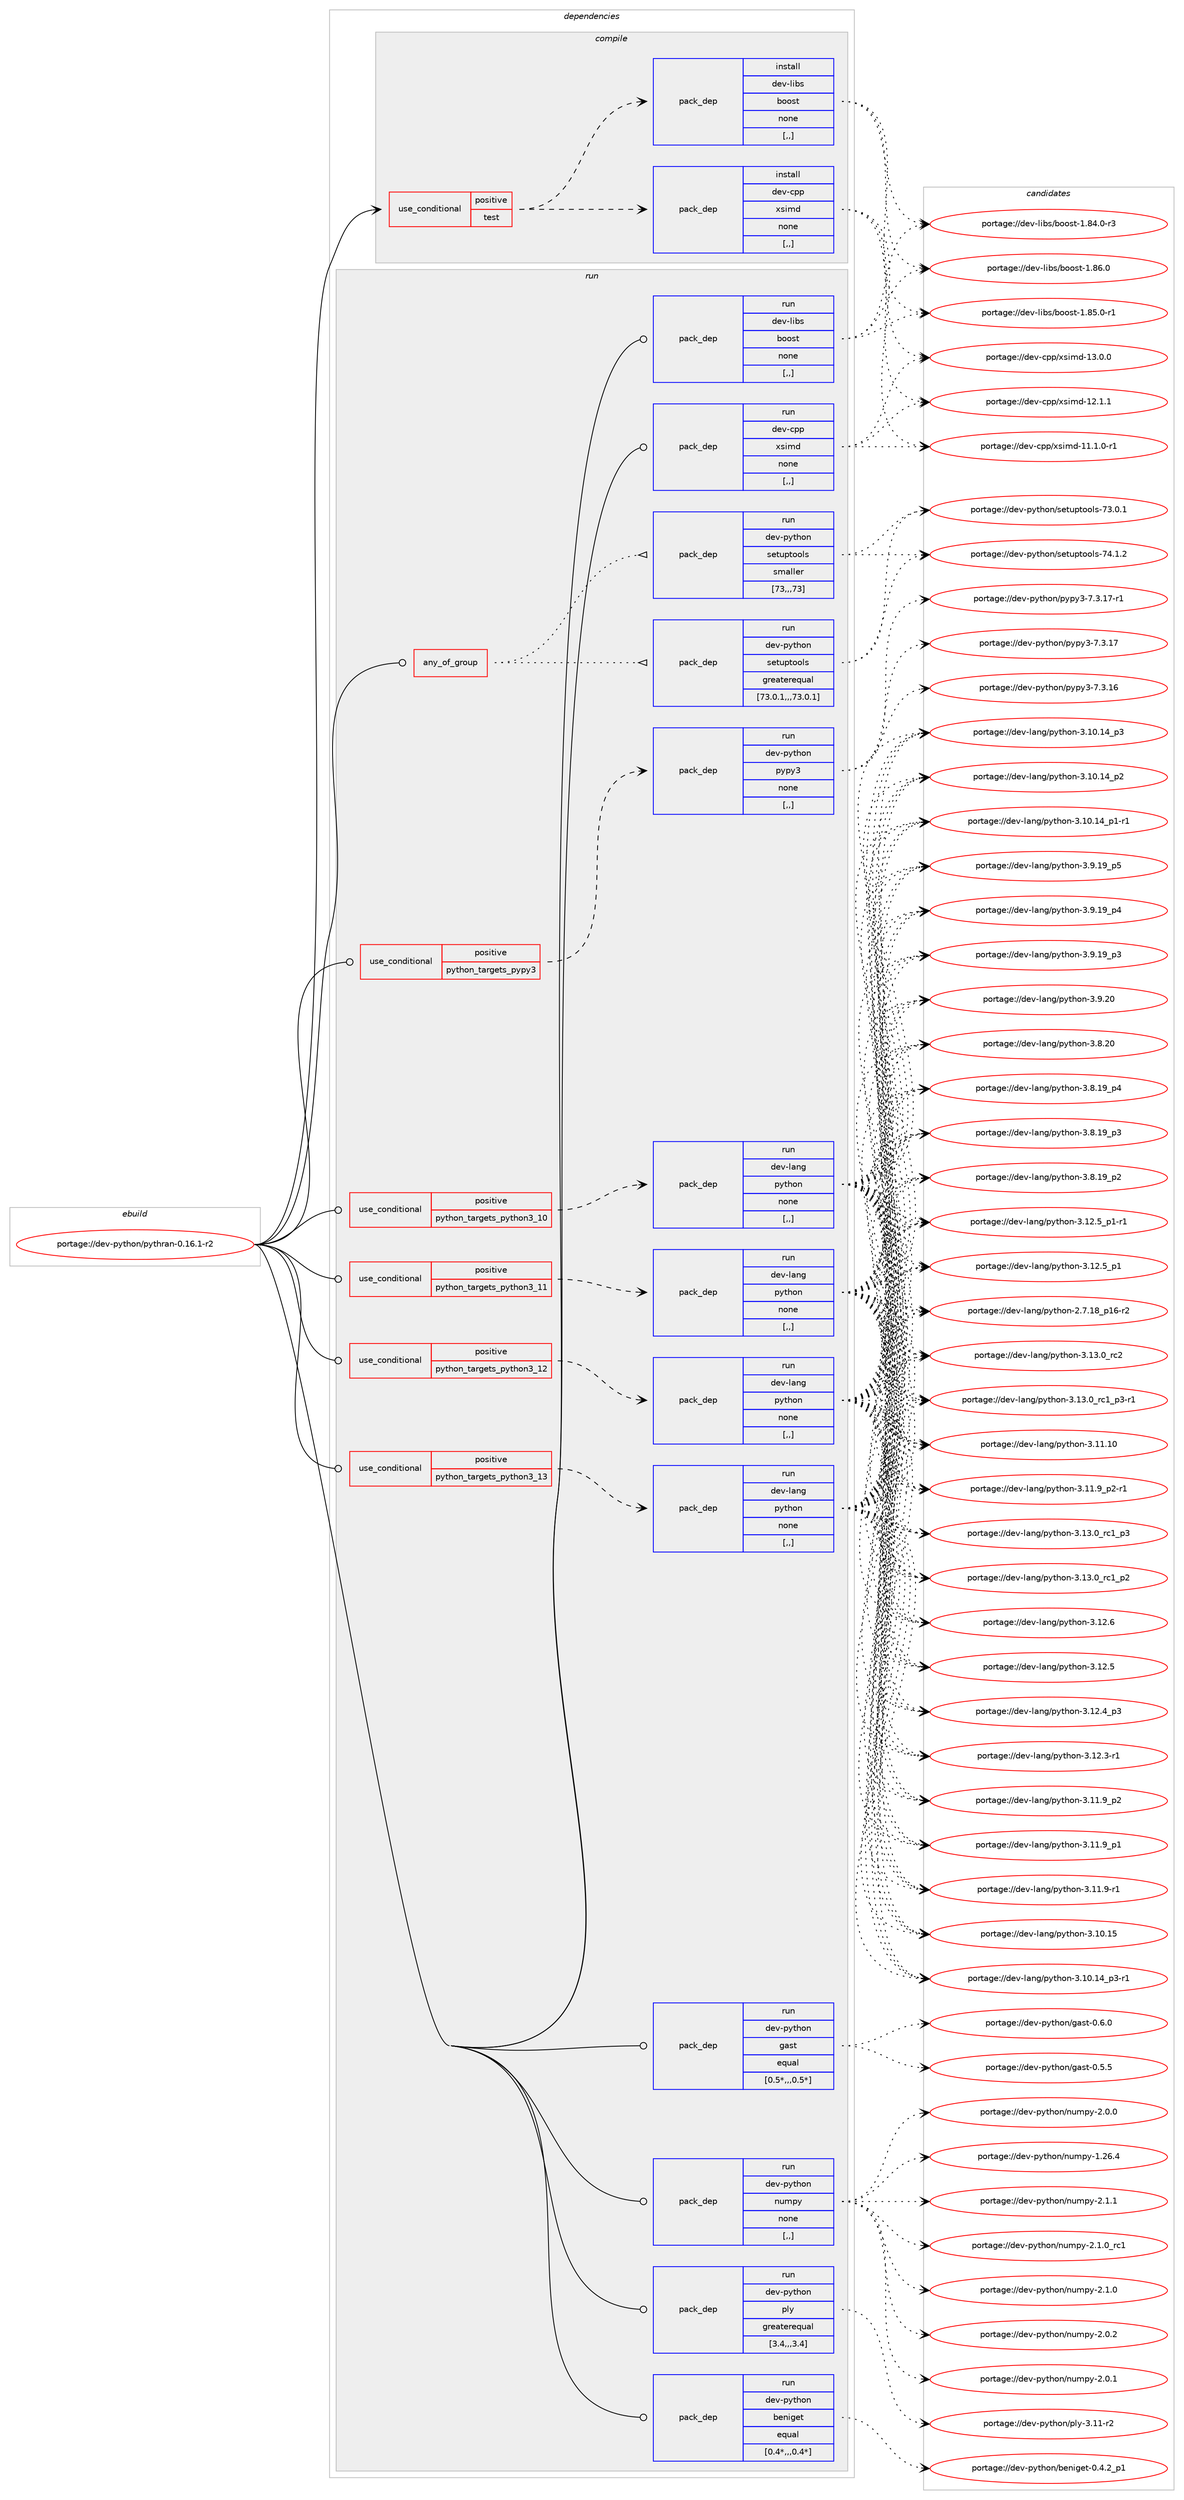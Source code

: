 digraph prolog {

# *************
# Graph options
# *************

newrank=true;
concentrate=true;
compound=true;
graph [rankdir=LR,fontname=Helvetica,fontsize=10,ranksep=1.5];#, ranksep=2.5, nodesep=0.2];
edge  [arrowhead=vee];
node  [fontname=Helvetica,fontsize=10];

# **********
# The ebuild
# **********

subgraph cluster_leftcol {
color=gray;
label=<<i>ebuild</i>>;
id [label="portage://dev-python/pythran-0.16.1-r2", color=red, width=4, href="../dev-python/pythran-0.16.1-r2.svg"];
}

# ****************
# The dependencies
# ****************

subgraph cluster_midcol {
color=gray;
label=<<i>dependencies</i>>;
subgraph cluster_compile {
fillcolor="#eeeeee";
style=filled;
label=<<i>compile</i>>;
subgraph cond169102 {
dependency655841 [label=<<TABLE BORDER="0" CELLBORDER="1" CELLSPACING="0" CELLPADDING="4"><TR><TD ROWSPAN="3" CELLPADDING="10">use_conditional</TD></TR><TR><TD>positive</TD></TR><TR><TD>test</TD></TR></TABLE>>, shape=none, color=red];
subgraph pack481880 {
dependency655842 [label=<<TABLE BORDER="0" CELLBORDER="1" CELLSPACING="0" CELLPADDING="4" WIDTH="220"><TR><TD ROWSPAN="6" CELLPADDING="30">pack_dep</TD></TR><TR><TD WIDTH="110">install</TD></TR><TR><TD>dev-libs</TD></TR><TR><TD>boost</TD></TR><TR><TD>none</TD></TR><TR><TD>[,,]</TD></TR></TABLE>>, shape=none, color=blue];
}
dependency655841:e -> dependency655842:w [weight=20,style="dashed",arrowhead="vee"];
subgraph pack481881 {
dependency655843 [label=<<TABLE BORDER="0" CELLBORDER="1" CELLSPACING="0" CELLPADDING="4" WIDTH="220"><TR><TD ROWSPAN="6" CELLPADDING="30">pack_dep</TD></TR><TR><TD WIDTH="110">install</TD></TR><TR><TD>dev-cpp</TD></TR><TR><TD>xsimd</TD></TR><TR><TD>none</TD></TR><TR><TD>[,,]</TD></TR></TABLE>>, shape=none, color=blue];
}
dependency655841:e -> dependency655843:w [weight=20,style="dashed",arrowhead="vee"];
}
id:e -> dependency655841:w [weight=20,style="solid",arrowhead="vee"];
}
subgraph cluster_compileandrun {
fillcolor="#eeeeee";
style=filled;
label=<<i>compile and run</i>>;
}
subgraph cluster_run {
fillcolor="#eeeeee";
style=filled;
label=<<i>run</i>>;
subgraph any4478 {
dependency655844 [label=<<TABLE BORDER="0" CELLBORDER="1" CELLSPACING="0" CELLPADDING="4"><TR><TD CELLPADDING="10">any_of_group</TD></TR></TABLE>>, shape=none, color=red];subgraph pack481882 {
dependency655845 [label=<<TABLE BORDER="0" CELLBORDER="1" CELLSPACING="0" CELLPADDING="4" WIDTH="220"><TR><TD ROWSPAN="6" CELLPADDING="30">pack_dep</TD></TR><TR><TD WIDTH="110">run</TD></TR><TR><TD>dev-python</TD></TR><TR><TD>setuptools</TD></TR><TR><TD>smaller</TD></TR><TR><TD>[73,,,73]</TD></TR></TABLE>>, shape=none, color=blue];
}
dependency655844:e -> dependency655845:w [weight=20,style="dotted",arrowhead="oinv"];
subgraph pack481883 {
dependency655846 [label=<<TABLE BORDER="0" CELLBORDER="1" CELLSPACING="0" CELLPADDING="4" WIDTH="220"><TR><TD ROWSPAN="6" CELLPADDING="30">pack_dep</TD></TR><TR><TD WIDTH="110">run</TD></TR><TR><TD>dev-python</TD></TR><TR><TD>setuptools</TD></TR><TR><TD>greaterequal</TD></TR><TR><TD>[73.0.1,,,73.0.1]</TD></TR></TABLE>>, shape=none, color=blue];
}
dependency655844:e -> dependency655846:w [weight=20,style="dotted",arrowhead="oinv"];
}
id:e -> dependency655844:w [weight=20,style="solid",arrowhead="odot"];
subgraph cond169103 {
dependency655847 [label=<<TABLE BORDER="0" CELLBORDER="1" CELLSPACING="0" CELLPADDING="4"><TR><TD ROWSPAN="3" CELLPADDING="10">use_conditional</TD></TR><TR><TD>positive</TD></TR><TR><TD>python_targets_pypy3</TD></TR></TABLE>>, shape=none, color=red];
subgraph pack481884 {
dependency655848 [label=<<TABLE BORDER="0" CELLBORDER="1" CELLSPACING="0" CELLPADDING="4" WIDTH="220"><TR><TD ROWSPAN="6" CELLPADDING="30">pack_dep</TD></TR><TR><TD WIDTH="110">run</TD></TR><TR><TD>dev-python</TD></TR><TR><TD>pypy3</TD></TR><TR><TD>none</TD></TR><TR><TD>[,,]</TD></TR></TABLE>>, shape=none, color=blue];
}
dependency655847:e -> dependency655848:w [weight=20,style="dashed",arrowhead="vee"];
}
id:e -> dependency655847:w [weight=20,style="solid",arrowhead="odot"];
subgraph cond169104 {
dependency655849 [label=<<TABLE BORDER="0" CELLBORDER="1" CELLSPACING="0" CELLPADDING="4"><TR><TD ROWSPAN="3" CELLPADDING="10">use_conditional</TD></TR><TR><TD>positive</TD></TR><TR><TD>python_targets_python3_10</TD></TR></TABLE>>, shape=none, color=red];
subgraph pack481885 {
dependency655850 [label=<<TABLE BORDER="0" CELLBORDER="1" CELLSPACING="0" CELLPADDING="4" WIDTH="220"><TR><TD ROWSPAN="6" CELLPADDING="30">pack_dep</TD></TR><TR><TD WIDTH="110">run</TD></TR><TR><TD>dev-lang</TD></TR><TR><TD>python</TD></TR><TR><TD>none</TD></TR><TR><TD>[,,]</TD></TR></TABLE>>, shape=none, color=blue];
}
dependency655849:e -> dependency655850:w [weight=20,style="dashed",arrowhead="vee"];
}
id:e -> dependency655849:w [weight=20,style="solid",arrowhead="odot"];
subgraph cond169105 {
dependency655851 [label=<<TABLE BORDER="0" CELLBORDER="1" CELLSPACING="0" CELLPADDING="4"><TR><TD ROWSPAN="3" CELLPADDING="10">use_conditional</TD></TR><TR><TD>positive</TD></TR><TR><TD>python_targets_python3_11</TD></TR></TABLE>>, shape=none, color=red];
subgraph pack481886 {
dependency655852 [label=<<TABLE BORDER="0" CELLBORDER="1" CELLSPACING="0" CELLPADDING="4" WIDTH="220"><TR><TD ROWSPAN="6" CELLPADDING="30">pack_dep</TD></TR><TR><TD WIDTH="110">run</TD></TR><TR><TD>dev-lang</TD></TR><TR><TD>python</TD></TR><TR><TD>none</TD></TR><TR><TD>[,,]</TD></TR></TABLE>>, shape=none, color=blue];
}
dependency655851:e -> dependency655852:w [weight=20,style="dashed",arrowhead="vee"];
}
id:e -> dependency655851:w [weight=20,style="solid",arrowhead="odot"];
subgraph cond169106 {
dependency655853 [label=<<TABLE BORDER="0" CELLBORDER="1" CELLSPACING="0" CELLPADDING="4"><TR><TD ROWSPAN="3" CELLPADDING="10">use_conditional</TD></TR><TR><TD>positive</TD></TR><TR><TD>python_targets_python3_12</TD></TR></TABLE>>, shape=none, color=red];
subgraph pack481887 {
dependency655854 [label=<<TABLE BORDER="0" CELLBORDER="1" CELLSPACING="0" CELLPADDING="4" WIDTH="220"><TR><TD ROWSPAN="6" CELLPADDING="30">pack_dep</TD></TR><TR><TD WIDTH="110">run</TD></TR><TR><TD>dev-lang</TD></TR><TR><TD>python</TD></TR><TR><TD>none</TD></TR><TR><TD>[,,]</TD></TR></TABLE>>, shape=none, color=blue];
}
dependency655853:e -> dependency655854:w [weight=20,style="dashed",arrowhead="vee"];
}
id:e -> dependency655853:w [weight=20,style="solid",arrowhead="odot"];
subgraph cond169107 {
dependency655855 [label=<<TABLE BORDER="0" CELLBORDER="1" CELLSPACING="0" CELLPADDING="4"><TR><TD ROWSPAN="3" CELLPADDING="10">use_conditional</TD></TR><TR><TD>positive</TD></TR><TR><TD>python_targets_python3_13</TD></TR></TABLE>>, shape=none, color=red];
subgraph pack481888 {
dependency655856 [label=<<TABLE BORDER="0" CELLBORDER="1" CELLSPACING="0" CELLPADDING="4" WIDTH="220"><TR><TD ROWSPAN="6" CELLPADDING="30">pack_dep</TD></TR><TR><TD WIDTH="110">run</TD></TR><TR><TD>dev-lang</TD></TR><TR><TD>python</TD></TR><TR><TD>none</TD></TR><TR><TD>[,,]</TD></TR></TABLE>>, shape=none, color=blue];
}
dependency655855:e -> dependency655856:w [weight=20,style="dashed",arrowhead="vee"];
}
id:e -> dependency655855:w [weight=20,style="solid",arrowhead="odot"];
subgraph pack481889 {
dependency655857 [label=<<TABLE BORDER="0" CELLBORDER="1" CELLSPACING="0" CELLPADDING="4" WIDTH="220"><TR><TD ROWSPAN="6" CELLPADDING="30">pack_dep</TD></TR><TR><TD WIDTH="110">run</TD></TR><TR><TD>dev-cpp</TD></TR><TR><TD>xsimd</TD></TR><TR><TD>none</TD></TR><TR><TD>[,,]</TD></TR></TABLE>>, shape=none, color=blue];
}
id:e -> dependency655857:w [weight=20,style="solid",arrowhead="odot"];
subgraph pack481890 {
dependency655858 [label=<<TABLE BORDER="0" CELLBORDER="1" CELLSPACING="0" CELLPADDING="4" WIDTH="220"><TR><TD ROWSPAN="6" CELLPADDING="30">pack_dep</TD></TR><TR><TD WIDTH="110">run</TD></TR><TR><TD>dev-libs</TD></TR><TR><TD>boost</TD></TR><TR><TD>none</TD></TR><TR><TD>[,,]</TD></TR></TABLE>>, shape=none, color=blue];
}
id:e -> dependency655858:w [weight=20,style="solid",arrowhead="odot"];
subgraph pack481891 {
dependency655859 [label=<<TABLE BORDER="0" CELLBORDER="1" CELLSPACING="0" CELLPADDING="4" WIDTH="220"><TR><TD ROWSPAN="6" CELLPADDING="30">pack_dep</TD></TR><TR><TD WIDTH="110">run</TD></TR><TR><TD>dev-python</TD></TR><TR><TD>beniget</TD></TR><TR><TD>equal</TD></TR><TR><TD>[0.4*,,,0.4*]</TD></TR></TABLE>>, shape=none, color=blue];
}
id:e -> dependency655859:w [weight=20,style="solid",arrowhead="odot"];
subgraph pack481892 {
dependency655860 [label=<<TABLE BORDER="0" CELLBORDER="1" CELLSPACING="0" CELLPADDING="4" WIDTH="220"><TR><TD ROWSPAN="6" CELLPADDING="30">pack_dep</TD></TR><TR><TD WIDTH="110">run</TD></TR><TR><TD>dev-python</TD></TR><TR><TD>gast</TD></TR><TR><TD>equal</TD></TR><TR><TD>[0.5*,,,0.5*]</TD></TR></TABLE>>, shape=none, color=blue];
}
id:e -> dependency655860:w [weight=20,style="solid",arrowhead="odot"];
subgraph pack481893 {
dependency655861 [label=<<TABLE BORDER="0" CELLBORDER="1" CELLSPACING="0" CELLPADDING="4" WIDTH="220"><TR><TD ROWSPAN="6" CELLPADDING="30">pack_dep</TD></TR><TR><TD WIDTH="110">run</TD></TR><TR><TD>dev-python</TD></TR><TR><TD>numpy</TD></TR><TR><TD>none</TD></TR><TR><TD>[,,]</TD></TR></TABLE>>, shape=none, color=blue];
}
id:e -> dependency655861:w [weight=20,style="solid",arrowhead="odot"];
subgraph pack481894 {
dependency655862 [label=<<TABLE BORDER="0" CELLBORDER="1" CELLSPACING="0" CELLPADDING="4" WIDTH="220"><TR><TD ROWSPAN="6" CELLPADDING="30">pack_dep</TD></TR><TR><TD WIDTH="110">run</TD></TR><TR><TD>dev-python</TD></TR><TR><TD>ply</TD></TR><TR><TD>greaterequal</TD></TR><TR><TD>[3.4,,,3.4]</TD></TR></TABLE>>, shape=none, color=blue];
}
id:e -> dependency655862:w [weight=20,style="solid",arrowhead="odot"];
}
}

# **************
# The candidates
# **************

subgraph cluster_choices {
rank=same;
color=gray;
label=<<i>candidates</i>>;

subgraph choice481880 {
color=black;
nodesep=1;
choice1001011184510810598115479811111111511645494656544648 [label="portage://dev-libs/boost-1.86.0", color=red, width=4,href="../dev-libs/boost-1.86.0.svg"];
choice10010111845108105981154798111111115116454946565346484511449 [label="portage://dev-libs/boost-1.85.0-r1", color=red, width=4,href="../dev-libs/boost-1.85.0-r1.svg"];
choice10010111845108105981154798111111115116454946565246484511451 [label="portage://dev-libs/boost-1.84.0-r3", color=red, width=4,href="../dev-libs/boost-1.84.0-r3.svg"];
dependency655842:e -> choice1001011184510810598115479811111111511645494656544648:w [style=dotted,weight="100"];
dependency655842:e -> choice10010111845108105981154798111111115116454946565346484511449:w [style=dotted,weight="100"];
dependency655842:e -> choice10010111845108105981154798111111115116454946565246484511451:w [style=dotted,weight="100"];
}
subgraph choice481881 {
color=black;
nodesep=1;
choice10010111845991121124712011510510910045495146484648 [label="portage://dev-cpp/xsimd-13.0.0", color=red, width=4,href="../dev-cpp/xsimd-13.0.0.svg"];
choice10010111845991121124712011510510910045495046494649 [label="portage://dev-cpp/xsimd-12.1.1", color=red, width=4,href="../dev-cpp/xsimd-12.1.1.svg"];
choice100101118459911211247120115105109100454949464946484511449 [label="portage://dev-cpp/xsimd-11.1.0-r1", color=red, width=4,href="../dev-cpp/xsimd-11.1.0-r1.svg"];
dependency655843:e -> choice10010111845991121124712011510510910045495146484648:w [style=dotted,weight="100"];
dependency655843:e -> choice10010111845991121124712011510510910045495046494649:w [style=dotted,weight="100"];
dependency655843:e -> choice100101118459911211247120115105109100454949464946484511449:w [style=dotted,weight="100"];
}
subgraph choice481882 {
color=black;
nodesep=1;
choice100101118451121211161041111104711510111611711211611111110811545555246494650 [label="portage://dev-python/setuptools-74.1.2", color=red, width=4,href="../dev-python/setuptools-74.1.2.svg"];
choice100101118451121211161041111104711510111611711211611111110811545555146484649 [label="portage://dev-python/setuptools-73.0.1", color=red, width=4,href="../dev-python/setuptools-73.0.1.svg"];
dependency655845:e -> choice100101118451121211161041111104711510111611711211611111110811545555246494650:w [style=dotted,weight="100"];
dependency655845:e -> choice100101118451121211161041111104711510111611711211611111110811545555146484649:w [style=dotted,weight="100"];
}
subgraph choice481883 {
color=black;
nodesep=1;
choice100101118451121211161041111104711510111611711211611111110811545555246494650 [label="portage://dev-python/setuptools-74.1.2", color=red, width=4,href="../dev-python/setuptools-74.1.2.svg"];
choice100101118451121211161041111104711510111611711211611111110811545555146484649 [label="portage://dev-python/setuptools-73.0.1", color=red, width=4,href="../dev-python/setuptools-73.0.1.svg"];
dependency655846:e -> choice100101118451121211161041111104711510111611711211611111110811545555246494650:w [style=dotted,weight="100"];
dependency655846:e -> choice100101118451121211161041111104711510111611711211611111110811545555146484649:w [style=dotted,weight="100"];
}
subgraph choice481884 {
color=black;
nodesep=1;
choice100101118451121211161041111104711212111212151455546514649554511449 [label="portage://dev-python/pypy3-7.3.17-r1", color=red, width=4,href="../dev-python/pypy3-7.3.17-r1.svg"];
choice10010111845112121116104111110471121211121215145554651464955 [label="portage://dev-python/pypy3-7.3.17", color=red, width=4,href="../dev-python/pypy3-7.3.17.svg"];
choice10010111845112121116104111110471121211121215145554651464954 [label="portage://dev-python/pypy3-7.3.16", color=red, width=4,href="../dev-python/pypy3-7.3.16.svg"];
dependency655848:e -> choice100101118451121211161041111104711212111212151455546514649554511449:w [style=dotted,weight="100"];
dependency655848:e -> choice10010111845112121116104111110471121211121215145554651464955:w [style=dotted,weight="100"];
dependency655848:e -> choice10010111845112121116104111110471121211121215145554651464954:w [style=dotted,weight="100"];
}
subgraph choice481885 {
color=black;
nodesep=1;
choice10010111845108971101034711212111610411111045514649514648951149950 [label="portage://dev-lang/python-3.13.0_rc2", color=red, width=4,href="../dev-lang/python-3.13.0_rc2.svg"];
choice1001011184510897110103471121211161041111104551464951464895114994995112514511449 [label="portage://dev-lang/python-3.13.0_rc1_p3-r1", color=red, width=4,href="../dev-lang/python-3.13.0_rc1_p3-r1.svg"];
choice100101118451089711010347112121116104111110455146495146489511499499511251 [label="portage://dev-lang/python-3.13.0_rc1_p3", color=red, width=4,href="../dev-lang/python-3.13.0_rc1_p3.svg"];
choice100101118451089711010347112121116104111110455146495146489511499499511250 [label="portage://dev-lang/python-3.13.0_rc1_p2", color=red, width=4,href="../dev-lang/python-3.13.0_rc1_p2.svg"];
choice10010111845108971101034711212111610411111045514649504654 [label="portage://dev-lang/python-3.12.6", color=red, width=4,href="../dev-lang/python-3.12.6.svg"];
choice1001011184510897110103471121211161041111104551464950465395112494511449 [label="portage://dev-lang/python-3.12.5_p1-r1", color=red, width=4,href="../dev-lang/python-3.12.5_p1-r1.svg"];
choice100101118451089711010347112121116104111110455146495046539511249 [label="portage://dev-lang/python-3.12.5_p1", color=red, width=4,href="../dev-lang/python-3.12.5_p1.svg"];
choice10010111845108971101034711212111610411111045514649504653 [label="portage://dev-lang/python-3.12.5", color=red, width=4,href="../dev-lang/python-3.12.5.svg"];
choice100101118451089711010347112121116104111110455146495046529511251 [label="portage://dev-lang/python-3.12.4_p3", color=red, width=4,href="../dev-lang/python-3.12.4_p3.svg"];
choice100101118451089711010347112121116104111110455146495046514511449 [label="portage://dev-lang/python-3.12.3-r1", color=red, width=4,href="../dev-lang/python-3.12.3-r1.svg"];
choice1001011184510897110103471121211161041111104551464949464948 [label="portage://dev-lang/python-3.11.10", color=red, width=4,href="../dev-lang/python-3.11.10.svg"];
choice1001011184510897110103471121211161041111104551464949465795112504511449 [label="portage://dev-lang/python-3.11.9_p2-r1", color=red, width=4,href="../dev-lang/python-3.11.9_p2-r1.svg"];
choice100101118451089711010347112121116104111110455146494946579511250 [label="portage://dev-lang/python-3.11.9_p2", color=red, width=4,href="../dev-lang/python-3.11.9_p2.svg"];
choice100101118451089711010347112121116104111110455146494946579511249 [label="portage://dev-lang/python-3.11.9_p1", color=red, width=4,href="../dev-lang/python-3.11.9_p1.svg"];
choice100101118451089711010347112121116104111110455146494946574511449 [label="portage://dev-lang/python-3.11.9-r1", color=red, width=4,href="../dev-lang/python-3.11.9-r1.svg"];
choice1001011184510897110103471121211161041111104551464948464953 [label="portage://dev-lang/python-3.10.15", color=red, width=4,href="../dev-lang/python-3.10.15.svg"];
choice100101118451089711010347112121116104111110455146494846495295112514511449 [label="portage://dev-lang/python-3.10.14_p3-r1", color=red, width=4,href="../dev-lang/python-3.10.14_p3-r1.svg"];
choice10010111845108971101034711212111610411111045514649484649529511251 [label="portage://dev-lang/python-3.10.14_p3", color=red, width=4,href="../dev-lang/python-3.10.14_p3.svg"];
choice10010111845108971101034711212111610411111045514649484649529511250 [label="portage://dev-lang/python-3.10.14_p2", color=red, width=4,href="../dev-lang/python-3.10.14_p2.svg"];
choice100101118451089711010347112121116104111110455146494846495295112494511449 [label="portage://dev-lang/python-3.10.14_p1-r1", color=red, width=4,href="../dev-lang/python-3.10.14_p1-r1.svg"];
choice10010111845108971101034711212111610411111045514657465048 [label="portage://dev-lang/python-3.9.20", color=red, width=4,href="../dev-lang/python-3.9.20.svg"];
choice100101118451089711010347112121116104111110455146574649579511253 [label="portage://dev-lang/python-3.9.19_p5", color=red, width=4,href="../dev-lang/python-3.9.19_p5.svg"];
choice100101118451089711010347112121116104111110455146574649579511252 [label="portage://dev-lang/python-3.9.19_p4", color=red, width=4,href="../dev-lang/python-3.9.19_p4.svg"];
choice100101118451089711010347112121116104111110455146574649579511251 [label="portage://dev-lang/python-3.9.19_p3", color=red, width=4,href="../dev-lang/python-3.9.19_p3.svg"];
choice10010111845108971101034711212111610411111045514656465048 [label="portage://dev-lang/python-3.8.20", color=red, width=4,href="../dev-lang/python-3.8.20.svg"];
choice100101118451089711010347112121116104111110455146564649579511252 [label="portage://dev-lang/python-3.8.19_p4", color=red, width=4,href="../dev-lang/python-3.8.19_p4.svg"];
choice100101118451089711010347112121116104111110455146564649579511251 [label="portage://dev-lang/python-3.8.19_p3", color=red, width=4,href="../dev-lang/python-3.8.19_p3.svg"];
choice100101118451089711010347112121116104111110455146564649579511250 [label="portage://dev-lang/python-3.8.19_p2", color=red, width=4,href="../dev-lang/python-3.8.19_p2.svg"];
choice100101118451089711010347112121116104111110455046554649569511249544511450 [label="portage://dev-lang/python-2.7.18_p16-r2", color=red, width=4,href="../dev-lang/python-2.7.18_p16-r2.svg"];
dependency655850:e -> choice10010111845108971101034711212111610411111045514649514648951149950:w [style=dotted,weight="100"];
dependency655850:e -> choice1001011184510897110103471121211161041111104551464951464895114994995112514511449:w [style=dotted,weight="100"];
dependency655850:e -> choice100101118451089711010347112121116104111110455146495146489511499499511251:w [style=dotted,weight="100"];
dependency655850:e -> choice100101118451089711010347112121116104111110455146495146489511499499511250:w [style=dotted,weight="100"];
dependency655850:e -> choice10010111845108971101034711212111610411111045514649504654:w [style=dotted,weight="100"];
dependency655850:e -> choice1001011184510897110103471121211161041111104551464950465395112494511449:w [style=dotted,weight="100"];
dependency655850:e -> choice100101118451089711010347112121116104111110455146495046539511249:w [style=dotted,weight="100"];
dependency655850:e -> choice10010111845108971101034711212111610411111045514649504653:w [style=dotted,weight="100"];
dependency655850:e -> choice100101118451089711010347112121116104111110455146495046529511251:w [style=dotted,weight="100"];
dependency655850:e -> choice100101118451089711010347112121116104111110455146495046514511449:w [style=dotted,weight="100"];
dependency655850:e -> choice1001011184510897110103471121211161041111104551464949464948:w [style=dotted,weight="100"];
dependency655850:e -> choice1001011184510897110103471121211161041111104551464949465795112504511449:w [style=dotted,weight="100"];
dependency655850:e -> choice100101118451089711010347112121116104111110455146494946579511250:w [style=dotted,weight="100"];
dependency655850:e -> choice100101118451089711010347112121116104111110455146494946579511249:w [style=dotted,weight="100"];
dependency655850:e -> choice100101118451089711010347112121116104111110455146494946574511449:w [style=dotted,weight="100"];
dependency655850:e -> choice1001011184510897110103471121211161041111104551464948464953:w [style=dotted,weight="100"];
dependency655850:e -> choice100101118451089711010347112121116104111110455146494846495295112514511449:w [style=dotted,weight="100"];
dependency655850:e -> choice10010111845108971101034711212111610411111045514649484649529511251:w [style=dotted,weight="100"];
dependency655850:e -> choice10010111845108971101034711212111610411111045514649484649529511250:w [style=dotted,weight="100"];
dependency655850:e -> choice100101118451089711010347112121116104111110455146494846495295112494511449:w [style=dotted,weight="100"];
dependency655850:e -> choice10010111845108971101034711212111610411111045514657465048:w [style=dotted,weight="100"];
dependency655850:e -> choice100101118451089711010347112121116104111110455146574649579511253:w [style=dotted,weight="100"];
dependency655850:e -> choice100101118451089711010347112121116104111110455146574649579511252:w [style=dotted,weight="100"];
dependency655850:e -> choice100101118451089711010347112121116104111110455146574649579511251:w [style=dotted,weight="100"];
dependency655850:e -> choice10010111845108971101034711212111610411111045514656465048:w [style=dotted,weight="100"];
dependency655850:e -> choice100101118451089711010347112121116104111110455146564649579511252:w [style=dotted,weight="100"];
dependency655850:e -> choice100101118451089711010347112121116104111110455146564649579511251:w [style=dotted,weight="100"];
dependency655850:e -> choice100101118451089711010347112121116104111110455146564649579511250:w [style=dotted,weight="100"];
dependency655850:e -> choice100101118451089711010347112121116104111110455046554649569511249544511450:w [style=dotted,weight="100"];
}
subgraph choice481886 {
color=black;
nodesep=1;
choice10010111845108971101034711212111610411111045514649514648951149950 [label="portage://dev-lang/python-3.13.0_rc2", color=red, width=4,href="../dev-lang/python-3.13.0_rc2.svg"];
choice1001011184510897110103471121211161041111104551464951464895114994995112514511449 [label="portage://dev-lang/python-3.13.0_rc1_p3-r1", color=red, width=4,href="../dev-lang/python-3.13.0_rc1_p3-r1.svg"];
choice100101118451089711010347112121116104111110455146495146489511499499511251 [label="portage://dev-lang/python-3.13.0_rc1_p3", color=red, width=4,href="../dev-lang/python-3.13.0_rc1_p3.svg"];
choice100101118451089711010347112121116104111110455146495146489511499499511250 [label="portage://dev-lang/python-3.13.0_rc1_p2", color=red, width=4,href="../dev-lang/python-3.13.0_rc1_p2.svg"];
choice10010111845108971101034711212111610411111045514649504654 [label="portage://dev-lang/python-3.12.6", color=red, width=4,href="../dev-lang/python-3.12.6.svg"];
choice1001011184510897110103471121211161041111104551464950465395112494511449 [label="portage://dev-lang/python-3.12.5_p1-r1", color=red, width=4,href="../dev-lang/python-3.12.5_p1-r1.svg"];
choice100101118451089711010347112121116104111110455146495046539511249 [label="portage://dev-lang/python-3.12.5_p1", color=red, width=4,href="../dev-lang/python-3.12.5_p1.svg"];
choice10010111845108971101034711212111610411111045514649504653 [label="portage://dev-lang/python-3.12.5", color=red, width=4,href="../dev-lang/python-3.12.5.svg"];
choice100101118451089711010347112121116104111110455146495046529511251 [label="portage://dev-lang/python-3.12.4_p3", color=red, width=4,href="../dev-lang/python-3.12.4_p3.svg"];
choice100101118451089711010347112121116104111110455146495046514511449 [label="portage://dev-lang/python-3.12.3-r1", color=red, width=4,href="../dev-lang/python-3.12.3-r1.svg"];
choice1001011184510897110103471121211161041111104551464949464948 [label="portage://dev-lang/python-3.11.10", color=red, width=4,href="../dev-lang/python-3.11.10.svg"];
choice1001011184510897110103471121211161041111104551464949465795112504511449 [label="portage://dev-lang/python-3.11.9_p2-r1", color=red, width=4,href="../dev-lang/python-3.11.9_p2-r1.svg"];
choice100101118451089711010347112121116104111110455146494946579511250 [label="portage://dev-lang/python-3.11.9_p2", color=red, width=4,href="../dev-lang/python-3.11.9_p2.svg"];
choice100101118451089711010347112121116104111110455146494946579511249 [label="portage://dev-lang/python-3.11.9_p1", color=red, width=4,href="../dev-lang/python-3.11.9_p1.svg"];
choice100101118451089711010347112121116104111110455146494946574511449 [label="portage://dev-lang/python-3.11.9-r1", color=red, width=4,href="../dev-lang/python-3.11.9-r1.svg"];
choice1001011184510897110103471121211161041111104551464948464953 [label="portage://dev-lang/python-3.10.15", color=red, width=4,href="../dev-lang/python-3.10.15.svg"];
choice100101118451089711010347112121116104111110455146494846495295112514511449 [label="portage://dev-lang/python-3.10.14_p3-r1", color=red, width=4,href="../dev-lang/python-3.10.14_p3-r1.svg"];
choice10010111845108971101034711212111610411111045514649484649529511251 [label="portage://dev-lang/python-3.10.14_p3", color=red, width=4,href="../dev-lang/python-3.10.14_p3.svg"];
choice10010111845108971101034711212111610411111045514649484649529511250 [label="portage://dev-lang/python-3.10.14_p2", color=red, width=4,href="../dev-lang/python-3.10.14_p2.svg"];
choice100101118451089711010347112121116104111110455146494846495295112494511449 [label="portage://dev-lang/python-3.10.14_p1-r1", color=red, width=4,href="../dev-lang/python-3.10.14_p1-r1.svg"];
choice10010111845108971101034711212111610411111045514657465048 [label="portage://dev-lang/python-3.9.20", color=red, width=4,href="../dev-lang/python-3.9.20.svg"];
choice100101118451089711010347112121116104111110455146574649579511253 [label="portage://dev-lang/python-3.9.19_p5", color=red, width=4,href="../dev-lang/python-3.9.19_p5.svg"];
choice100101118451089711010347112121116104111110455146574649579511252 [label="portage://dev-lang/python-3.9.19_p4", color=red, width=4,href="../dev-lang/python-3.9.19_p4.svg"];
choice100101118451089711010347112121116104111110455146574649579511251 [label="portage://dev-lang/python-3.9.19_p3", color=red, width=4,href="../dev-lang/python-3.9.19_p3.svg"];
choice10010111845108971101034711212111610411111045514656465048 [label="portage://dev-lang/python-3.8.20", color=red, width=4,href="../dev-lang/python-3.8.20.svg"];
choice100101118451089711010347112121116104111110455146564649579511252 [label="portage://dev-lang/python-3.8.19_p4", color=red, width=4,href="../dev-lang/python-3.8.19_p4.svg"];
choice100101118451089711010347112121116104111110455146564649579511251 [label="portage://dev-lang/python-3.8.19_p3", color=red, width=4,href="../dev-lang/python-3.8.19_p3.svg"];
choice100101118451089711010347112121116104111110455146564649579511250 [label="portage://dev-lang/python-3.8.19_p2", color=red, width=4,href="../dev-lang/python-3.8.19_p2.svg"];
choice100101118451089711010347112121116104111110455046554649569511249544511450 [label="portage://dev-lang/python-2.7.18_p16-r2", color=red, width=4,href="../dev-lang/python-2.7.18_p16-r2.svg"];
dependency655852:e -> choice10010111845108971101034711212111610411111045514649514648951149950:w [style=dotted,weight="100"];
dependency655852:e -> choice1001011184510897110103471121211161041111104551464951464895114994995112514511449:w [style=dotted,weight="100"];
dependency655852:e -> choice100101118451089711010347112121116104111110455146495146489511499499511251:w [style=dotted,weight="100"];
dependency655852:e -> choice100101118451089711010347112121116104111110455146495146489511499499511250:w [style=dotted,weight="100"];
dependency655852:e -> choice10010111845108971101034711212111610411111045514649504654:w [style=dotted,weight="100"];
dependency655852:e -> choice1001011184510897110103471121211161041111104551464950465395112494511449:w [style=dotted,weight="100"];
dependency655852:e -> choice100101118451089711010347112121116104111110455146495046539511249:w [style=dotted,weight="100"];
dependency655852:e -> choice10010111845108971101034711212111610411111045514649504653:w [style=dotted,weight="100"];
dependency655852:e -> choice100101118451089711010347112121116104111110455146495046529511251:w [style=dotted,weight="100"];
dependency655852:e -> choice100101118451089711010347112121116104111110455146495046514511449:w [style=dotted,weight="100"];
dependency655852:e -> choice1001011184510897110103471121211161041111104551464949464948:w [style=dotted,weight="100"];
dependency655852:e -> choice1001011184510897110103471121211161041111104551464949465795112504511449:w [style=dotted,weight="100"];
dependency655852:e -> choice100101118451089711010347112121116104111110455146494946579511250:w [style=dotted,weight="100"];
dependency655852:e -> choice100101118451089711010347112121116104111110455146494946579511249:w [style=dotted,weight="100"];
dependency655852:e -> choice100101118451089711010347112121116104111110455146494946574511449:w [style=dotted,weight="100"];
dependency655852:e -> choice1001011184510897110103471121211161041111104551464948464953:w [style=dotted,weight="100"];
dependency655852:e -> choice100101118451089711010347112121116104111110455146494846495295112514511449:w [style=dotted,weight="100"];
dependency655852:e -> choice10010111845108971101034711212111610411111045514649484649529511251:w [style=dotted,weight="100"];
dependency655852:e -> choice10010111845108971101034711212111610411111045514649484649529511250:w [style=dotted,weight="100"];
dependency655852:e -> choice100101118451089711010347112121116104111110455146494846495295112494511449:w [style=dotted,weight="100"];
dependency655852:e -> choice10010111845108971101034711212111610411111045514657465048:w [style=dotted,weight="100"];
dependency655852:e -> choice100101118451089711010347112121116104111110455146574649579511253:w [style=dotted,weight="100"];
dependency655852:e -> choice100101118451089711010347112121116104111110455146574649579511252:w [style=dotted,weight="100"];
dependency655852:e -> choice100101118451089711010347112121116104111110455146574649579511251:w [style=dotted,weight="100"];
dependency655852:e -> choice10010111845108971101034711212111610411111045514656465048:w [style=dotted,weight="100"];
dependency655852:e -> choice100101118451089711010347112121116104111110455146564649579511252:w [style=dotted,weight="100"];
dependency655852:e -> choice100101118451089711010347112121116104111110455146564649579511251:w [style=dotted,weight="100"];
dependency655852:e -> choice100101118451089711010347112121116104111110455146564649579511250:w [style=dotted,weight="100"];
dependency655852:e -> choice100101118451089711010347112121116104111110455046554649569511249544511450:w [style=dotted,weight="100"];
}
subgraph choice481887 {
color=black;
nodesep=1;
choice10010111845108971101034711212111610411111045514649514648951149950 [label="portage://dev-lang/python-3.13.0_rc2", color=red, width=4,href="../dev-lang/python-3.13.0_rc2.svg"];
choice1001011184510897110103471121211161041111104551464951464895114994995112514511449 [label="portage://dev-lang/python-3.13.0_rc1_p3-r1", color=red, width=4,href="../dev-lang/python-3.13.0_rc1_p3-r1.svg"];
choice100101118451089711010347112121116104111110455146495146489511499499511251 [label="portage://dev-lang/python-3.13.0_rc1_p3", color=red, width=4,href="../dev-lang/python-3.13.0_rc1_p3.svg"];
choice100101118451089711010347112121116104111110455146495146489511499499511250 [label="portage://dev-lang/python-3.13.0_rc1_p2", color=red, width=4,href="../dev-lang/python-3.13.0_rc1_p2.svg"];
choice10010111845108971101034711212111610411111045514649504654 [label="portage://dev-lang/python-3.12.6", color=red, width=4,href="../dev-lang/python-3.12.6.svg"];
choice1001011184510897110103471121211161041111104551464950465395112494511449 [label="portage://dev-lang/python-3.12.5_p1-r1", color=red, width=4,href="../dev-lang/python-3.12.5_p1-r1.svg"];
choice100101118451089711010347112121116104111110455146495046539511249 [label="portage://dev-lang/python-3.12.5_p1", color=red, width=4,href="../dev-lang/python-3.12.5_p1.svg"];
choice10010111845108971101034711212111610411111045514649504653 [label="portage://dev-lang/python-3.12.5", color=red, width=4,href="../dev-lang/python-3.12.5.svg"];
choice100101118451089711010347112121116104111110455146495046529511251 [label="portage://dev-lang/python-3.12.4_p3", color=red, width=4,href="../dev-lang/python-3.12.4_p3.svg"];
choice100101118451089711010347112121116104111110455146495046514511449 [label="portage://dev-lang/python-3.12.3-r1", color=red, width=4,href="../dev-lang/python-3.12.3-r1.svg"];
choice1001011184510897110103471121211161041111104551464949464948 [label="portage://dev-lang/python-3.11.10", color=red, width=4,href="../dev-lang/python-3.11.10.svg"];
choice1001011184510897110103471121211161041111104551464949465795112504511449 [label="portage://dev-lang/python-3.11.9_p2-r1", color=red, width=4,href="../dev-lang/python-3.11.9_p2-r1.svg"];
choice100101118451089711010347112121116104111110455146494946579511250 [label="portage://dev-lang/python-3.11.9_p2", color=red, width=4,href="../dev-lang/python-3.11.9_p2.svg"];
choice100101118451089711010347112121116104111110455146494946579511249 [label="portage://dev-lang/python-3.11.9_p1", color=red, width=4,href="../dev-lang/python-3.11.9_p1.svg"];
choice100101118451089711010347112121116104111110455146494946574511449 [label="portage://dev-lang/python-3.11.9-r1", color=red, width=4,href="../dev-lang/python-3.11.9-r1.svg"];
choice1001011184510897110103471121211161041111104551464948464953 [label="portage://dev-lang/python-3.10.15", color=red, width=4,href="../dev-lang/python-3.10.15.svg"];
choice100101118451089711010347112121116104111110455146494846495295112514511449 [label="portage://dev-lang/python-3.10.14_p3-r1", color=red, width=4,href="../dev-lang/python-3.10.14_p3-r1.svg"];
choice10010111845108971101034711212111610411111045514649484649529511251 [label="portage://dev-lang/python-3.10.14_p3", color=red, width=4,href="../dev-lang/python-3.10.14_p3.svg"];
choice10010111845108971101034711212111610411111045514649484649529511250 [label="portage://dev-lang/python-3.10.14_p2", color=red, width=4,href="../dev-lang/python-3.10.14_p2.svg"];
choice100101118451089711010347112121116104111110455146494846495295112494511449 [label="portage://dev-lang/python-3.10.14_p1-r1", color=red, width=4,href="../dev-lang/python-3.10.14_p1-r1.svg"];
choice10010111845108971101034711212111610411111045514657465048 [label="portage://dev-lang/python-3.9.20", color=red, width=4,href="../dev-lang/python-3.9.20.svg"];
choice100101118451089711010347112121116104111110455146574649579511253 [label="portage://dev-lang/python-3.9.19_p5", color=red, width=4,href="../dev-lang/python-3.9.19_p5.svg"];
choice100101118451089711010347112121116104111110455146574649579511252 [label="portage://dev-lang/python-3.9.19_p4", color=red, width=4,href="../dev-lang/python-3.9.19_p4.svg"];
choice100101118451089711010347112121116104111110455146574649579511251 [label="portage://dev-lang/python-3.9.19_p3", color=red, width=4,href="../dev-lang/python-3.9.19_p3.svg"];
choice10010111845108971101034711212111610411111045514656465048 [label="portage://dev-lang/python-3.8.20", color=red, width=4,href="../dev-lang/python-3.8.20.svg"];
choice100101118451089711010347112121116104111110455146564649579511252 [label="portage://dev-lang/python-3.8.19_p4", color=red, width=4,href="../dev-lang/python-3.8.19_p4.svg"];
choice100101118451089711010347112121116104111110455146564649579511251 [label="portage://dev-lang/python-3.8.19_p3", color=red, width=4,href="../dev-lang/python-3.8.19_p3.svg"];
choice100101118451089711010347112121116104111110455146564649579511250 [label="portage://dev-lang/python-3.8.19_p2", color=red, width=4,href="../dev-lang/python-3.8.19_p2.svg"];
choice100101118451089711010347112121116104111110455046554649569511249544511450 [label="portage://dev-lang/python-2.7.18_p16-r2", color=red, width=4,href="../dev-lang/python-2.7.18_p16-r2.svg"];
dependency655854:e -> choice10010111845108971101034711212111610411111045514649514648951149950:w [style=dotted,weight="100"];
dependency655854:e -> choice1001011184510897110103471121211161041111104551464951464895114994995112514511449:w [style=dotted,weight="100"];
dependency655854:e -> choice100101118451089711010347112121116104111110455146495146489511499499511251:w [style=dotted,weight="100"];
dependency655854:e -> choice100101118451089711010347112121116104111110455146495146489511499499511250:w [style=dotted,weight="100"];
dependency655854:e -> choice10010111845108971101034711212111610411111045514649504654:w [style=dotted,weight="100"];
dependency655854:e -> choice1001011184510897110103471121211161041111104551464950465395112494511449:w [style=dotted,weight="100"];
dependency655854:e -> choice100101118451089711010347112121116104111110455146495046539511249:w [style=dotted,weight="100"];
dependency655854:e -> choice10010111845108971101034711212111610411111045514649504653:w [style=dotted,weight="100"];
dependency655854:e -> choice100101118451089711010347112121116104111110455146495046529511251:w [style=dotted,weight="100"];
dependency655854:e -> choice100101118451089711010347112121116104111110455146495046514511449:w [style=dotted,weight="100"];
dependency655854:e -> choice1001011184510897110103471121211161041111104551464949464948:w [style=dotted,weight="100"];
dependency655854:e -> choice1001011184510897110103471121211161041111104551464949465795112504511449:w [style=dotted,weight="100"];
dependency655854:e -> choice100101118451089711010347112121116104111110455146494946579511250:w [style=dotted,weight="100"];
dependency655854:e -> choice100101118451089711010347112121116104111110455146494946579511249:w [style=dotted,weight="100"];
dependency655854:e -> choice100101118451089711010347112121116104111110455146494946574511449:w [style=dotted,weight="100"];
dependency655854:e -> choice1001011184510897110103471121211161041111104551464948464953:w [style=dotted,weight="100"];
dependency655854:e -> choice100101118451089711010347112121116104111110455146494846495295112514511449:w [style=dotted,weight="100"];
dependency655854:e -> choice10010111845108971101034711212111610411111045514649484649529511251:w [style=dotted,weight="100"];
dependency655854:e -> choice10010111845108971101034711212111610411111045514649484649529511250:w [style=dotted,weight="100"];
dependency655854:e -> choice100101118451089711010347112121116104111110455146494846495295112494511449:w [style=dotted,weight="100"];
dependency655854:e -> choice10010111845108971101034711212111610411111045514657465048:w [style=dotted,weight="100"];
dependency655854:e -> choice100101118451089711010347112121116104111110455146574649579511253:w [style=dotted,weight="100"];
dependency655854:e -> choice100101118451089711010347112121116104111110455146574649579511252:w [style=dotted,weight="100"];
dependency655854:e -> choice100101118451089711010347112121116104111110455146574649579511251:w [style=dotted,weight="100"];
dependency655854:e -> choice10010111845108971101034711212111610411111045514656465048:w [style=dotted,weight="100"];
dependency655854:e -> choice100101118451089711010347112121116104111110455146564649579511252:w [style=dotted,weight="100"];
dependency655854:e -> choice100101118451089711010347112121116104111110455146564649579511251:w [style=dotted,weight="100"];
dependency655854:e -> choice100101118451089711010347112121116104111110455146564649579511250:w [style=dotted,weight="100"];
dependency655854:e -> choice100101118451089711010347112121116104111110455046554649569511249544511450:w [style=dotted,weight="100"];
}
subgraph choice481888 {
color=black;
nodesep=1;
choice10010111845108971101034711212111610411111045514649514648951149950 [label="portage://dev-lang/python-3.13.0_rc2", color=red, width=4,href="../dev-lang/python-3.13.0_rc2.svg"];
choice1001011184510897110103471121211161041111104551464951464895114994995112514511449 [label="portage://dev-lang/python-3.13.0_rc1_p3-r1", color=red, width=4,href="../dev-lang/python-3.13.0_rc1_p3-r1.svg"];
choice100101118451089711010347112121116104111110455146495146489511499499511251 [label="portage://dev-lang/python-3.13.0_rc1_p3", color=red, width=4,href="../dev-lang/python-3.13.0_rc1_p3.svg"];
choice100101118451089711010347112121116104111110455146495146489511499499511250 [label="portage://dev-lang/python-3.13.0_rc1_p2", color=red, width=4,href="../dev-lang/python-3.13.0_rc1_p2.svg"];
choice10010111845108971101034711212111610411111045514649504654 [label="portage://dev-lang/python-3.12.6", color=red, width=4,href="../dev-lang/python-3.12.6.svg"];
choice1001011184510897110103471121211161041111104551464950465395112494511449 [label="portage://dev-lang/python-3.12.5_p1-r1", color=red, width=4,href="../dev-lang/python-3.12.5_p1-r1.svg"];
choice100101118451089711010347112121116104111110455146495046539511249 [label="portage://dev-lang/python-3.12.5_p1", color=red, width=4,href="../dev-lang/python-3.12.5_p1.svg"];
choice10010111845108971101034711212111610411111045514649504653 [label="portage://dev-lang/python-3.12.5", color=red, width=4,href="../dev-lang/python-3.12.5.svg"];
choice100101118451089711010347112121116104111110455146495046529511251 [label="portage://dev-lang/python-3.12.4_p3", color=red, width=4,href="../dev-lang/python-3.12.4_p3.svg"];
choice100101118451089711010347112121116104111110455146495046514511449 [label="portage://dev-lang/python-3.12.3-r1", color=red, width=4,href="../dev-lang/python-3.12.3-r1.svg"];
choice1001011184510897110103471121211161041111104551464949464948 [label="portage://dev-lang/python-3.11.10", color=red, width=4,href="../dev-lang/python-3.11.10.svg"];
choice1001011184510897110103471121211161041111104551464949465795112504511449 [label="portage://dev-lang/python-3.11.9_p2-r1", color=red, width=4,href="../dev-lang/python-3.11.9_p2-r1.svg"];
choice100101118451089711010347112121116104111110455146494946579511250 [label="portage://dev-lang/python-3.11.9_p2", color=red, width=4,href="../dev-lang/python-3.11.9_p2.svg"];
choice100101118451089711010347112121116104111110455146494946579511249 [label="portage://dev-lang/python-3.11.9_p1", color=red, width=4,href="../dev-lang/python-3.11.9_p1.svg"];
choice100101118451089711010347112121116104111110455146494946574511449 [label="portage://dev-lang/python-3.11.9-r1", color=red, width=4,href="../dev-lang/python-3.11.9-r1.svg"];
choice1001011184510897110103471121211161041111104551464948464953 [label="portage://dev-lang/python-3.10.15", color=red, width=4,href="../dev-lang/python-3.10.15.svg"];
choice100101118451089711010347112121116104111110455146494846495295112514511449 [label="portage://dev-lang/python-3.10.14_p3-r1", color=red, width=4,href="../dev-lang/python-3.10.14_p3-r1.svg"];
choice10010111845108971101034711212111610411111045514649484649529511251 [label="portage://dev-lang/python-3.10.14_p3", color=red, width=4,href="../dev-lang/python-3.10.14_p3.svg"];
choice10010111845108971101034711212111610411111045514649484649529511250 [label="portage://dev-lang/python-3.10.14_p2", color=red, width=4,href="../dev-lang/python-3.10.14_p2.svg"];
choice100101118451089711010347112121116104111110455146494846495295112494511449 [label="portage://dev-lang/python-3.10.14_p1-r1", color=red, width=4,href="../dev-lang/python-3.10.14_p1-r1.svg"];
choice10010111845108971101034711212111610411111045514657465048 [label="portage://dev-lang/python-3.9.20", color=red, width=4,href="../dev-lang/python-3.9.20.svg"];
choice100101118451089711010347112121116104111110455146574649579511253 [label="portage://dev-lang/python-3.9.19_p5", color=red, width=4,href="../dev-lang/python-3.9.19_p5.svg"];
choice100101118451089711010347112121116104111110455146574649579511252 [label="portage://dev-lang/python-3.9.19_p4", color=red, width=4,href="../dev-lang/python-3.9.19_p4.svg"];
choice100101118451089711010347112121116104111110455146574649579511251 [label="portage://dev-lang/python-3.9.19_p3", color=red, width=4,href="../dev-lang/python-3.9.19_p3.svg"];
choice10010111845108971101034711212111610411111045514656465048 [label="portage://dev-lang/python-3.8.20", color=red, width=4,href="../dev-lang/python-3.8.20.svg"];
choice100101118451089711010347112121116104111110455146564649579511252 [label="portage://dev-lang/python-3.8.19_p4", color=red, width=4,href="../dev-lang/python-3.8.19_p4.svg"];
choice100101118451089711010347112121116104111110455146564649579511251 [label="portage://dev-lang/python-3.8.19_p3", color=red, width=4,href="../dev-lang/python-3.8.19_p3.svg"];
choice100101118451089711010347112121116104111110455146564649579511250 [label="portage://dev-lang/python-3.8.19_p2", color=red, width=4,href="../dev-lang/python-3.8.19_p2.svg"];
choice100101118451089711010347112121116104111110455046554649569511249544511450 [label="portage://dev-lang/python-2.7.18_p16-r2", color=red, width=4,href="../dev-lang/python-2.7.18_p16-r2.svg"];
dependency655856:e -> choice10010111845108971101034711212111610411111045514649514648951149950:w [style=dotted,weight="100"];
dependency655856:e -> choice1001011184510897110103471121211161041111104551464951464895114994995112514511449:w [style=dotted,weight="100"];
dependency655856:e -> choice100101118451089711010347112121116104111110455146495146489511499499511251:w [style=dotted,weight="100"];
dependency655856:e -> choice100101118451089711010347112121116104111110455146495146489511499499511250:w [style=dotted,weight="100"];
dependency655856:e -> choice10010111845108971101034711212111610411111045514649504654:w [style=dotted,weight="100"];
dependency655856:e -> choice1001011184510897110103471121211161041111104551464950465395112494511449:w [style=dotted,weight="100"];
dependency655856:e -> choice100101118451089711010347112121116104111110455146495046539511249:w [style=dotted,weight="100"];
dependency655856:e -> choice10010111845108971101034711212111610411111045514649504653:w [style=dotted,weight="100"];
dependency655856:e -> choice100101118451089711010347112121116104111110455146495046529511251:w [style=dotted,weight="100"];
dependency655856:e -> choice100101118451089711010347112121116104111110455146495046514511449:w [style=dotted,weight="100"];
dependency655856:e -> choice1001011184510897110103471121211161041111104551464949464948:w [style=dotted,weight="100"];
dependency655856:e -> choice1001011184510897110103471121211161041111104551464949465795112504511449:w [style=dotted,weight="100"];
dependency655856:e -> choice100101118451089711010347112121116104111110455146494946579511250:w [style=dotted,weight="100"];
dependency655856:e -> choice100101118451089711010347112121116104111110455146494946579511249:w [style=dotted,weight="100"];
dependency655856:e -> choice100101118451089711010347112121116104111110455146494946574511449:w [style=dotted,weight="100"];
dependency655856:e -> choice1001011184510897110103471121211161041111104551464948464953:w [style=dotted,weight="100"];
dependency655856:e -> choice100101118451089711010347112121116104111110455146494846495295112514511449:w [style=dotted,weight="100"];
dependency655856:e -> choice10010111845108971101034711212111610411111045514649484649529511251:w [style=dotted,weight="100"];
dependency655856:e -> choice10010111845108971101034711212111610411111045514649484649529511250:w [style=dotted,weight="100"];
dependency655856:e -> choice100101118451089711010347112121116104111110455146494846495295112494511449:w [style=dotted,weight="100"];
dependency655856:e -> choice10010111845108971101034711212111610411111045514657465048:w [style=dotted,weight="100"];
dependency655856:e -> choice100101118451089711010347112121116104111110455146574649579511253:w [style=dotted,weight="100"];
dependency655856:e -> choice100101118451089711010347112121116104111110455146574649579511252:w [style=dotted,weight="100"];
dependency655856:e -> choice100101118451089711010347112121116104111110455146574649579511251:w [style=dotted,weight="100"];
dependency655856:e -> choice10010111845108971101034711212111610411111045514656465048:w [style=dotted,weight="100"];
dependency655856:e -> choice100101118451089711010347112121116104111110455146564649579511252:w [style=dotted,weight="100"];
dependency655856:e -> choice100101118451089711010347112121116104111110455146564649579511251:w [style=dotted,weight="100"];
dependency655856:e -> choice100101118451089711010347112121116104111110455146564649579511250:w [style=dotted,weight="100"];
dependency655856:e -> choice100101118451089711010347112121116104111110455046554649569511249544511450:w [style=dotted,weight="100"];
}
subgraph choice481889 {
color=black;
nodesep=1;
choice10010111845991121124712011510510910045495146484648 [label="portage://dev-cpp/xsimd-13.0.0", color=red, width=4,href="../dev-cpp/xsimd-13.0.0.svg"];
choice10010111845991121124712011510510910045495046494649 [label="portage://dev-cpp/xsimd-12.1.1", color=red, width=4,href="../dev-cpp/xsimd-12.1.1.svg"];
choice100101118459911211247120115105109100454949464946484511449 [label="portage://dev-cpp/xsimd-11.1.0-r1", color=red, width=4,href="../dev-cpp/xsimd-11.1.0-r1.svg"];
dependency655857:e -> choice10010111845991121124712011510510910045495146484648:w [style=dotted,weight="100"];
dependency655857:e -> choice10010111845991121124712011510510910045495046494649:w [style=dotted,weight="100"];
dependency655857:e -> choice100101118459911211247120115105109100454949464946484511449:w [style=dotted,weight="100"];
}
subgraph choice481890 {
color=black;
nodesep=1;
choice1001011184510810598115479811111111511645494656544648 [label="portage://dev-libs/boost-1.86.0", color=red, width=4,href="../dev-libs/boost-1.86.0.svg"];
choice10010111845108105981154798111111115116454946565346484511449 [label="portage://dev-libs/boost-1.85.0-r1", color=red, width=4,href="../dev-libs/boost-1.85.0-r1.svg"];
choice10010111845108105981154798111111115116454946565246484511451 [label="portage://dev-libs/boost-1.84.0-r3", color=red, width=4,href="../dev-libs/boost-1.84.0-r3.svg"];
dependency655858:e -> choice1001011184510810598115479811111111511645494656544648:w [style=dotted,weight="100"];
dependency655858:e -> choice10010111845108105981154798111111115116454946565346484511449:w [style=dotted,weight="100"];
dependency655858:e -> choice10010111845108105981154798111111115116454946565246484511451:w [style=dotted,weight="100"];
}
subgraph choice481891 {
color=black;
nodesep=1;
choice1001011184511212111610411111047981011101051031011164548465246509511249 [label="portage://dev-python/beniget-0.4.2_p1", color=red, width=4,href="../dev-python/beniget-0.4.2_p1.svg"];
dependency655859:e -> choice1001011184511212111610411111047981011101051031011164548465246509511249:w [style=dotted,weight="100"];
}
subgraph choice481892 {
color=black;
nodesep=1;
choice100101118451121211161041111104710397115116454846544648 [label="portage://dev-python/gast-0.6.0", color=red, width=4,href="../dev-python/gast-0.6.0.svg"];
choice100101118451121211161041111104710397115116454846534653 [label="portage://dev-python/gast-0.5.5", color=red, width=4,href="../dev-python/gast-0.5.5.svg"];
dependency655860:e -> choice100101118451121211161041111104710397115116454846544648:w [style=dotted,weight="100"];
dependency655860:e -> choice100101118451121211161041111104710397115116454846534653:w [style=dotted,weight="100"];
}
subgraph choice481893 {
color=black;
nodesep=1;
choice1001011184511212111610411111047110117109112121455046494649 [label="portage://dev-python/numpy-2.1.1", color=red, width=4,href="../dev-python/numpy-2.1.1.svg"];
choice1001011184511212111610411111047110117109112121455046494648951149949 [label="portage://dev-python/numpy-2.1.0_rc1", color=red, width=4,href="../dev-python/numpy-2.1.0_rc1.svg"];
choice1001011184511212111610411111047110117109112121455046494648 [label="portage://dev-python/numpy-2.1.0", color=red, width=4,href="../dev-python/numpy-2.1.0.svg"];
choice1001011184511212111610411111047110117109112121455046484650 [label="portage://dev-python/numpy-2.0.2", color=red, width=4,href="../dev-python/numpy-2.0.2.svg"];
choice1001011184511212111610411111047110117109112121455046484649 [label="portage://dev-python/numpy-2.0.1", color=red, width=4,href="../dev-python/numpy-2.0.1.svg"];
choice1001011184511212111610411111047110117109112121455046484648 [label="portage://dev-python/numpy-2.0.0", color=red, width=4,href="../dev-python/numpy-2.0.0.svg"];
choice100101118451121211161041111104711011710911212145494650544652 [label="portage://dev-python/numpy-1.26.4", color=red, width=4,href="../dev-python/numpy-1.26.4.svg"];
dependency655861:e -> choice1001011184511212111610411111047110117109112121455046494649:w [style=dotted,weight="100"];
dependency655861:e -> choice1001011184511212111610411111047110117109112121455046494648951149949:w [style=dotted,weight="100"];
dependency655861:e -> choice1001011184511212111610411111047110117109112121455046494648:w [style=dotted,weight="100"];
dependency655861:e -> choice1001011184511212111610411111047110117109112121455046484650:w [style=dotted,weight="100"];
dependency655861:e -> choice1001011184511212111610411111047110117109112121455046484649:w [style=dotted,weight="100"];
dependency655861:e -> choice1001011184511212111610411111047110117109112121455046484648:w [style=dotted,weight="100"];
dependency655861:e -> choice100101118451121211161041111104711011710911212145494650544652:w [style=dotted,weight="100"];
}
subgraph choice481894 {
color=black;
nodesep=1;
choice100101118451121211161041111104711210812145514649494511450 [label="portage://dev-python/ply-3.11-r2", color=red, width=4,href="../dev-python/ply-3.11-r2.svg"];
dependency655862:e -> choice100101118451121211161041111104711210812145514649494511450:w [style=dotted,weight="100"];
}
}

}
